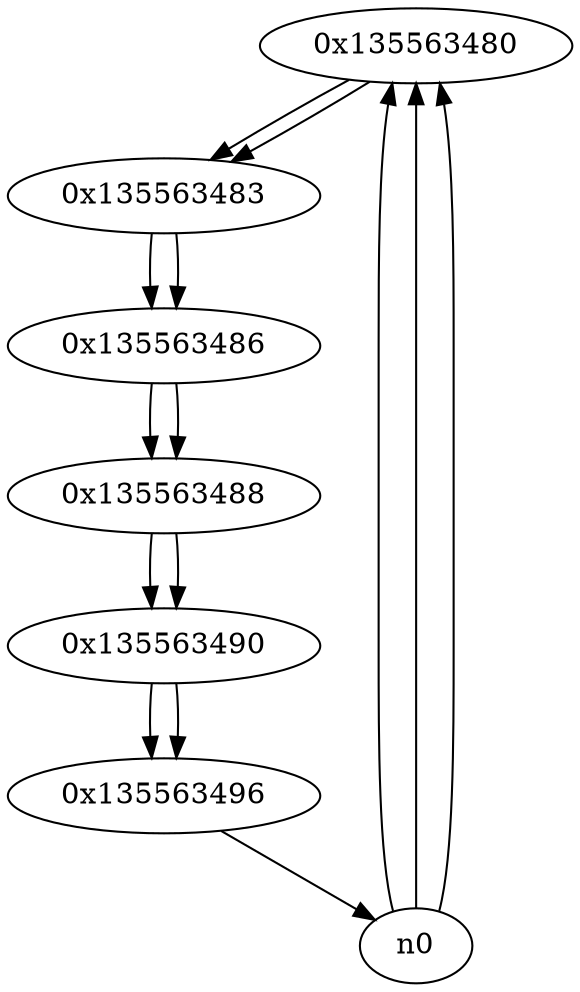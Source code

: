 digraph G{
/* nodes */
  n1 [label="0x135563480"]
  n2 [label="0x135563483"]
  n3 [label="0x135563486"]
  n4 [label="0x135563488"]
  n5 [label="0x135563490"]
  n6 [label="0x135563496"]
/* edges */
n1 -> n2;
n0 -> n1;
n0 -> n1;
n0 -> n1;
n2 -> n3;
n1 -> n2;
n3 -> n4;
n2 -> n3;
n4 -> n5;
n3 -> n4;
n5 -> n6;
n4 -> n5;
n6 -> n0;
n5 -> n6;
}
